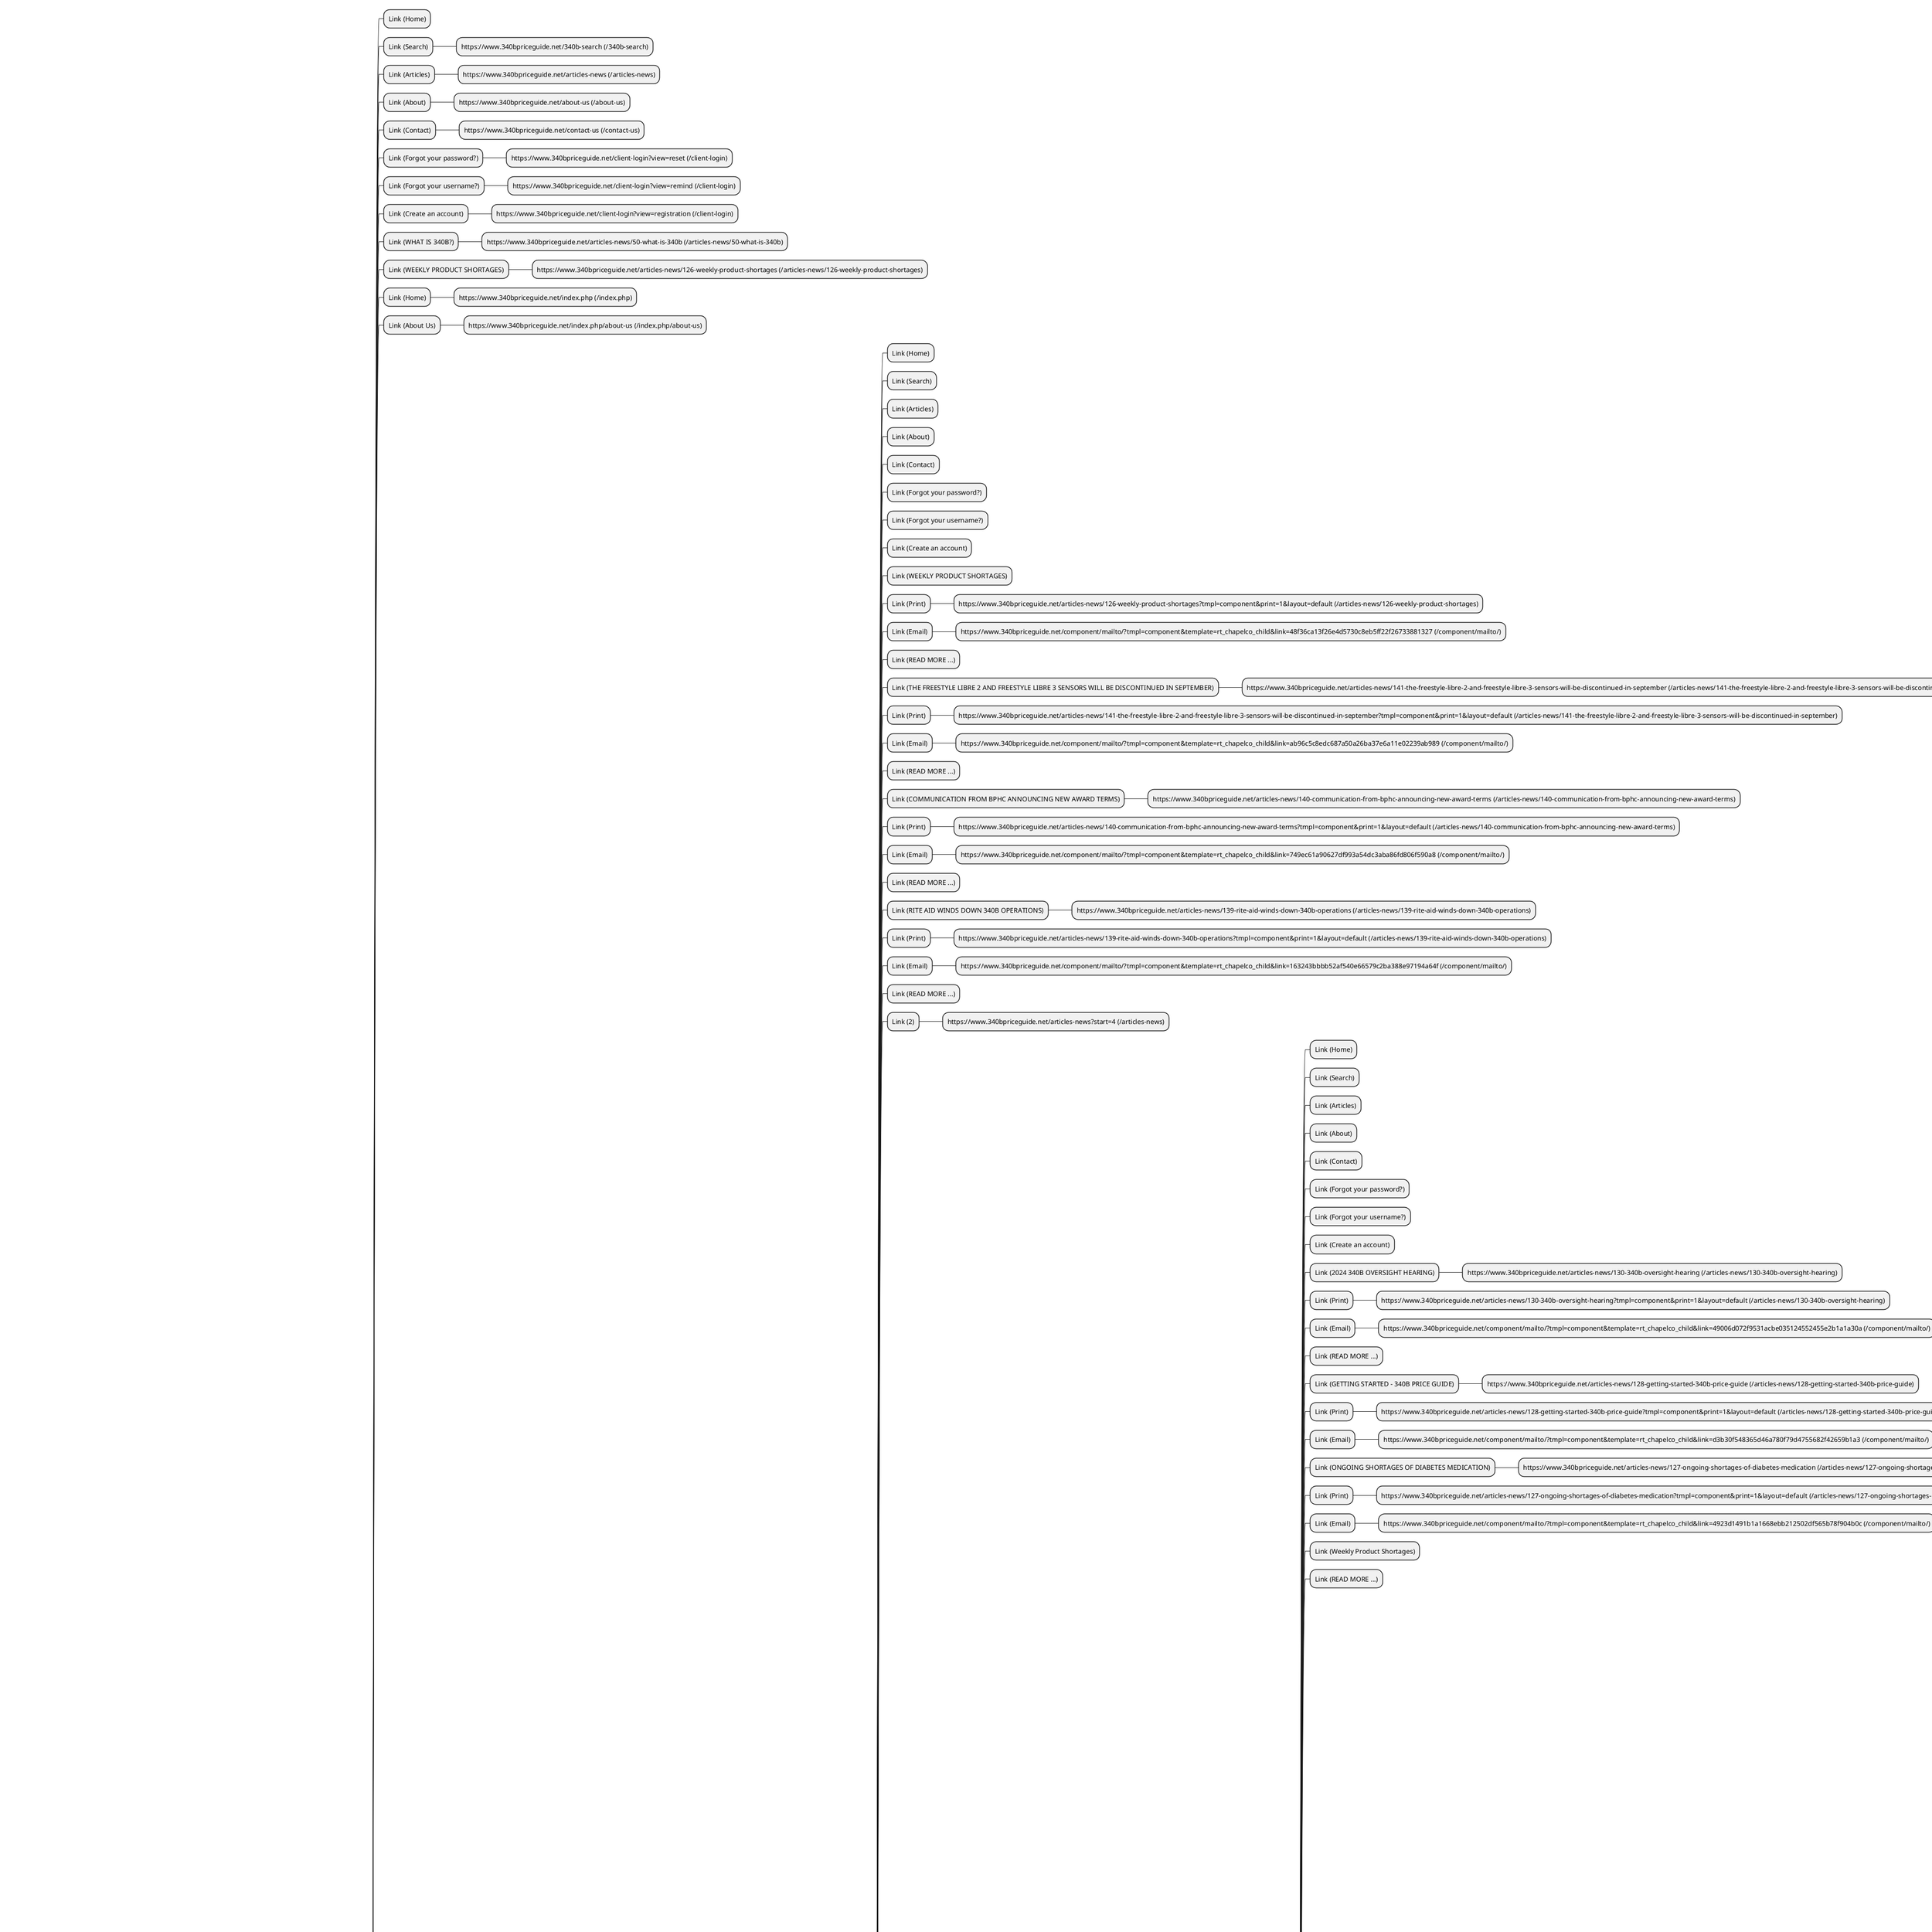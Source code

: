@startmindmap
* 340B Price Guide
** Home - 340B Price Guide (/) [[screenshots\35eceb47db2ee92eb53c9b97c1865c14.png]]
*** Link (Home)
*** Link (Search)
**** https://www.340bpriceguide.net/340b-search (/340b-search)
*** Link (Articles)
**** https://www.340bpriceguide.net/articles-news (/articles-news)
*** Link (About)
**** https://www.340bpriceguide.net/about-us (/about-us)
*** Link (Contact)
**** https://www.340bpriceguide.net/contact-us (/contact-us)
*** Link (Forgot your password?)
**** https://www.340bpriceguide.net/client-login?view=reset (/client-login)
*** Link (Forgot your username?)
**** https://www.340bpriceguide.net/client-login?view=remind (/client-login)
*** Link (Create an account)
**** https://www.340bpriceguide.net/client-login?view=registration (/client-login)
*** Link (WHAT IS 340B?)
**** https://www.340bpriceguide.net/articles-news/50-what-is-340b (/articles-news/50-what-is-340b)
*** Link (WEEKLY PRODUCT SHORTAGES)
**** https://www.340bpriceguide.net/articles-news/126-weekly-product-shortages (/articles-news/126-weekly-product-shortages)
*** Link (Home)
**** https://www.340bpriceguide.net/index.php (/index.php)
*** Link (About Us)
**** https://www.340bpriceguide.net/index.php/about-us (/index.php/about-us)
*** Link (Articles & News)
**** Articles and News - 340B Price Guide (/index.php/articles-news) [[screenshots\60196bcdc6b39043c1482eb75852ac8d.png]]
***** Link (Home)
***** Link (Search)
***** Link (Articles)
***** Link (About)
***** Link (Contact)
***** Link (Forgot your password?)
***** Link (Forgot your username?)
***** Link (Create an account)
***** Link (WEEKLY PRODUCT SHORTAGES)
***** Link (Print)
****** https://www.340bpriceguide.net/articles-news/126-weekly-product-shortages?tmpl=component&print=1&layout=default (/articles-news/126-weekly-product-shortages)
***** Link (Email)
****** https://www.340bpriceguide.net/component/mailto/?tmpl=component&template=rt_chapelco_child&link=48f36ca13f26e4d5730c8eb5ff22f26733881327 (/component/mailto/)
***** Link (READ MORE ...)
***** Link (THE FREESTYLE LIBRE 2 AND FREESTYLE LIBRE 3 SENSORS WILL BE DISCONTINUED IN SEPTEMBER)
****** https://www.340bpriceguide.net/articles-news/141-the-freestyle-libre-2-and-freestyle-libre-3-sensors-will-be-discontinued-in-september (/articles-news/141-the-freestyle-libre-2-and-freestyle-libre-3-sensors-will-be-discontinued-in-september)
***** Link (Print)
****** https://www.340bpriceguide.net/articles-news/141-the-freestyle-libre-2-and-freestyle-libre-3-sensors-will-be-discontinued-in-september?tmpl=component&print=1&layout=default (/articles-news/141-the-freestyle-libre-2-and-freestyle-libre-3-sensors-will-be-discontinued-in-september)
***** Link (Email)
****** https://www.340bpriceguide.net/component/mailto/?tmpl=component&template=rt_chapelco_child&link=ab96c5c8edc687a50a26ba37e6a11e02239ab989 (/component/mailto/)
***** Link (READ MORE ...)
***** Link (COMMUNICATION FROM BPHC ANNOUNCING NEW AWARD TERMS)
****** https://www.340bpriceguide.net/articles-news/140-communication-from-bphc-announcing-new-award-terms (/articles-news/140-communication-from-bphc-announcing-new-award-terms)
***** Link (Print)
****** https://www.340bpriceguide.net/articles-news/140-communication-from-bphc-announcing-new-award-terms?tmpl=component&print=1&layout=default (/articles-news/140-communication-from-bphc-announcing-new-award-terms)
***** Link (Email)
****** https://www.340bpriceguide.net/component/mailto/?tmpl=component&template=rt_chapelco_child&link=749ec61a90627df993a54dc3aba86fd806f590a8 (/component/mailto/)
***** Link (READ MORE ...)
***** Link (RITE AID WINDS DOWN 340B OPERATIONS)
****** https://www.340bpriceguide.net/articles-news/139-rite-aid-winds-down-340b-operations (/articles-news/139-rite-aid-winds-down-340b-operations)
***** Link (Print)
****** https://www.340bpriceguide.net/articles-news/139-rite-aid-winds-down-340b-operations?tmpl=component&print=1&layout=default (/articles-news/139-rite-aid-winds-down-340b-operations)
***** Link (Email)
****** https://www.340bpriceguide.net/component/mailto/?tmpl=component&template=rt_chapelco_child&link=163243bbbb52af540e66579c2ba388e97194a64f (/component/mailto/)
***** Link (READ MORE ...)
***** Link (2)
****** https://www.340bpriceguide.net/articles-news?start=4 (/articles-news)
***** Link (3)
****** Articles and News - 340B Price Guide (/articles-news) [[screenshots\70c12dfea9c4bb03a97cc0c54cd7ba2e.png]]
******* Link (Home)
******* Link (Search)
******* Link (Articles)
******* Link (About)
******* Link (Contact)
******* Link (Forgot your password?)
******* Link (Forgot your username?)
******* Link (Create an account)
******* Link (2024 340B OVERSIGHT HEARING)
******** https://www.340bpriceguide.net/articles-news/130-340b-oversight-hearing (/articles-news/130-340b-oversight-hearing)
******* Link (Print)
******** https://www.340bpriceguide.net/articles-news/130-340b-oversight-hearing?tmpl=component&print=1&layout=default (/articles-news/130-340b-oversight-hearing)
******* Link (Email)
******** https://www.340bpriceguide.net/component/mailto/?tmpl=component&template=rt_chapelco_child&link=49006d072f9531acbe035124552455e2b1a1a30a (/component/mailto/)
******* Link (READ MORE ...)
******* Link (GETTING STARTED - 340B PRICE GUIDE)
******** https://www.340bpriceguide.net/articles-news/128-getting-started-340b-price-guide (/articles-news/128-getting-started-340b-price-guide)
******* Link (Print)
******** https://www.340bpriceguide.net/articles-news/128-getting-started-340b-price-guide?tmpl=component&print=1&layout=default (/articles-news/128-getting-started-340b-price-guide)
******* Link (Email)
******** https://www.340bpriceguide.net/component/mailto/?tmpl=component&template=rt_chapelco_child&link=d3b30f548365d46a780f79d4755682f42659b1a3 (/component/mailto/)
******* Link (ONGOING SHORTAGES OF DIABETES MEDICATION)
******** https://www.340bpriceguide.net/articles-news/127-ongoing-shortages-of-diabetes-medication (/articles-news/127-ongoing-shortages-of-diabetes-medication)
******* Link (Print)
******** https://www.340bpriceguide.net/articles-news/127-ongoing-shortages-of-diabetes-medication?tmpl=component&print=1&layout=default (/articles-news/127-ongoing-shortages-of-diabetes-medication)
******* Link (Email)
******** https://www.340bpriceguide.net/component/mailto/?tmpl=component&template=rt_chapelco_child&link=4923d1491b1a1668ebb212502df565b78f904b0c (/component/mailto/)
******* Link (Weekly Product Shortages)
******* Link (READ MORE ...)
******* Link (BASAGLAR NO LONGER COVERED THROUGH PACIFIC SOURCE AND TRILLIUM.)
******** Basaglar no longer covered through Pacific Source and Trillium. - 340B Price Guide (/articles-news/125-basaglar-no-longer-be-covered-through-pacific-source) [[screenshots\65c0986f562385e0ead5ff491b44e423.png]]
********* Link (Home)
********* Link (Search)
********* Link (Articles)
********* Link (About)
********* Link (Contact)
********* Link (Forgot your password?)
********* Link (Forgot your username?)
********* Link (Create an account)
********* Link (BASAGLAR NO LONGER COVERED THROUGH PACIFIC SOURCE AND TRILLIUM.)
********* Link (Print)
********** Basaglar no longer covered through Pacific Source and Trillium. - 340B Price Guide (/articles-news/125-basaglar-no-longer-be-covered-through-pacific-source) [[screenshots\783287254b3d0058247e85dfae4f4a4d.png]]
*********** Link (Basaglar no longer covered through Pacific Source and Trillium.)
*********** Link (Print)
********* Link (Email)
********** 340B Price Guide (/component/mailto/) [[screenshots\93583a54e8fed375c1f7cac1bab054c8.png]]
*********** Button: Send
*********** Button: Cancel
********* Link (Home)
********* Link (About Us)
********* Link (Articles & News)
********* Link (Contact Us)
********** Contact Us - 340B Price Guide (/index.php/contact-us) [[screenshots\8549f052ae54405465fdb32da548f706.png]]
*********** Link (Home)
*********** Link (Search)
*********** Link (Articles)
*********** Link (About)
*********** Link (Contact)
*********** Link (Forgot your password?)
*********** Link (Forgot your username?)
*********** Link (Create an account)
*********** Link (Print)
************ Contact Us - 340B Price Guide (/contact-us) [[screenshots\2f184cb745a6d17a87c3305b69123a1c.png]]
************* Link (Print)
*********** Link (Email)
************ 340B Price Guide (/component/mailto/) [[screenshots\ab1c36a351cf559c5f771b8f61abf9ae.png]]
************* Button: Send
************* Button: Cancel
*********** Link (Home)
*********** Link (About Us)
*********** Link (Articles & News)
*********** Link (Contact Us)
*********** Link (TOP)
*********** Button: Sign up / Sign in
*********** Button: Go
********* Link (TOP)
********* Button: Sign up / Sign in
********* Button: Go
******* Link (Print)
******* Link (Email)
******* Link (READ MORE ...)
******* Link (Start)
******* Link (Prev)
******* Link (1)
******* Link (2)
******* Link (4)
******** Articles and News - 340B Price Guide (/articles-news) [[screenshots\8ce6de17ce123da6b8f6e62d2f4380c0.png]]
********* Link (Home)
********* Link (Search)
********* Link (Articles)
********* Link (About)
********* Link (Contact)
********* Link (Forgot your password?)
********* Link (Forgot your username?)
********* Link (Create an account)
********* Link (HEALTH CENTERS MOVE TO DISMISS CHALLENGE TO CONTRACT PHARMACY LAW)
********** Health Centers Move to Dismiss Challenge to Contract Pharmacy Law - 340B Price Guide (/articles-news/123-health-centers-move-to-dismiss-challenge-to-contract-pharmacy-law) [[screenshots\79821a1db08d3615eafee02c974afcd4.png]]
*********** Link (Home)
*********** Link (Search)
*********** Link (Articles)
*********** Link (About)
*********** Link (Contact)
*********** Link (Forgot your password?)
*********** Link (Forgot your username?)
*********** Link (Create an account)
*********** Link (HEALTH CENTERS MOVE TO DISMISS CHALLENGE TO CONTRACT PHARMACY LAW)
*********** Link (Print)
************ Health Centers Move to Dismiss Challenge to Contract Pharmacy Law - 340B Price Guide (/articles-news/123-health-centers-move-to-dismiss-challenge-to-contract-pharmacy-law) [[screenshots\08fd81e47f5390f911f1dd132ce00bcb.png]]
************* Link (Health Centers Move to Dismiss Challenge to Contract Pharmacy Law)
************* Link (Print)
*********** Link (Email)
************ 340B Price Guide (/component/mailto/) [[screenshots\b662be141063cdc8efbbdcf4ffa94429.png]]
************* Button: Send
************* Button: Cancel
*********** Link (Home)
*********** Link (About Us)
*********** Link (Articles & News)
*********** Link (Contact Us)
*********** Link (TOP)
*********** Button: Sign up / Sign in
*********** Button: Go
********* Link (Print)
********* Link (Email)
********* Link (READ MORE ...)
********* Link (GSK TO DISCONTINUE BRANDED FLOVENT)
********** GSK to Discontinue Branded Flovent - 340B Price Guide (/articles-news/121-gsk-to-discontinue-branded-flovent) [[screenshots\2423aaa1559fbe867f2040061107cfcf.png]]
*********** Link (Home)
*********** Link (Search)
*********** Link (Articles)
*********** Link (About)
*********** Link (Contact)
*********** Link (Forgot your password?)
*********** Link (Forgot your username?)
*********** Link (Create an account)
*********** Link (GSK TO DISCONTINUE BRANDED FLOVENT)
*********** Link (Print)
************ GSK to Discontinue Branded Flovent - 340B Price Guide (/articles-news/121-gsk-to-discontinue-branded-flovent) [[screenshots\7433364aaf83c3bedb5af1bd408a856d.png]]
************* Link (GSK to Discontinue Branded Flovent)
************* Link (Print)
*********** Link (Email)
************ 340B Price Guide (/component/mailto/) [[screenshots\e807f266fb781fb321d9e02d977036f1.png]]
************* Button: Send
************* Button: Cancel
*********** Link (Home)
*********** Link (About Us)
*********** Link (Articles & News)
*********** Link (Contact Us)
*********** Link (TOP)
*********** Button: Sign up / Sign in
*********** Button: Go
********* Link (Print)
********* Link (Email)
********* Link (READ MORE ...)
********* Link (RITE AID CORP. ANNOUNCES CLOSURE OF OREGON PHARMACIES)
********** Rite Aid Corp. Announces Closure of Oregon Pharmacies - 340B Price Guide (/articles-news/120-rite-aid-corp-announces-closure-of-oregon-pharmacies) [[screenshots\3e34a71402b864822e41616d51ea663a.png]]
*********** Link (Home)
*********** Link (Search)
*********** Link (Articles)
*********** Link (About)
*********** Link (Contact)
*********** Link (Forgot your password?)
*********** Link (Forgot your username?)
*********** Link (Create an account)
*********** Link (RITE AID CORP. ANNOUNCES CLOSURE OF OREGON PHARMACIES)
*********** Link (Print)
************ Rite Aid Corp. Announces Closure of Oregon Pharmacies - 340B Price Guide (/articles-news/120-rite-aid-corp-announces-closure-of-oregon-pharmacies) [[screenshots\f4f58a36663b209255a255a4c409d58e.png]]
************* Link (Rite Aid Corp. Announces Closure of Oregon Pharmacies)
************* Link (Print)
*********** Link (Email)
************ 340B Price Guide (/component/mailto/) [[screenshots\f60d388f91a7adfc8e0dcd84d53d5c68.png]]
************* Button: Send
************* Button: Cancel
*********** Link (Home)
*********** Link (About Us)
*********** Link (Articles & News)
*********** Link (Contact Us)
*********** Link (TOP)
*********** Button: Sign up / Sign in
*********** Button: Go
********* Link (Print)
********* Link (Email)
********* Link (READ MORE ...)
********* Link (ELI LILLY FORCED TO REMOVE RESTRICTIONS)
********** Eli Lilly Forced To Remove Restrictions - 340B Price Guide (/articles-news/119-eli-lilly-forced-to-remove-restrictions) [[screenshots\a756dbe0c914d1b2775e471536bdfa51.png]]
*********** Link (Home)
*********** Link (Search)
*********** Link (Articles)
*********** Link (About)
*********** Link (Contact)
*********** Link (Forgot your password?)
*********** Link (Forgot your username?)
*********** Link (Create an account)
*********** Link (ELI LILLY FORCED TO REMOVE RESTRICTIONS)
*********** Link (Print)
************ Eli Lilly Forced To Remove Restrictions - 340B Price Guide (/articles-news/119-eli-lilly-forced-to-remove-restrictions) [[screenshots\3b29e4270cdf3254a135453d420144ea.png]]
************* Link (Eli Lilly Forced To Remove Restrictions)
************* Link (Print)
*********** Link (Email)
************ 340B Price Guide (/component/mailto/) [[screenshots\f22e3c20f65f0286a30c2e77467899f4.png]]
************* Button: Send
************* Button: Cancel
*********** Link (Home)
*********** Link (About Us)
*********** Link (Articles & News)
*********** Link (Contact Us)
*********** Link (TOP)
*********** Button: Sign up / Sign in
*********** Button: Go
********* Link (Print)
********* Link (Email)
********* Link (READ MORE ...)
********* Link (Start)
********* Link (Prev)
********* Link (1)
********* Link (2)
********* Link (3)
********* Link (5)
********** Articles and News - 340B Price Guide (/articles-news) [[screenshots\32e5997e6ee0b8af25add1384296e4e3.png]]
*********** Link (Home)
*********** Link (Search)
*********** Link (Articles)
*********** Link (About)
*********** Link (Contact)
*********** Link (Forgot your password?)
*********** Link (Forgot your username?)
*********** Link (Create an account)
*********** Link (NOVO NORDISK WILL DISCONTINUE LEVEMIR)
************ Novo Nordisk will discontinue Levemir - 340B Price Guide (/articles-news/118-novo-nordisk-will-discontinue-levemir) [[screenshots\c73908edb0899c397a3dec97786aea1b.png]]
************* Link (Home)
************* Link (Search)
************* Link (Articles)
************* Link (About)
************* Link (Contact)
************* Link (Forgot your password?)
************* Link (Forgot your username?)
************* Link (Create an account)
************* Link (NOVO NORDISK WILL DISCONTINUE LEVEMIR)
************* Link (Print)
************** Novo Nordisk will discontinue Levemir - 340B Price Guide (/articles-news/118-novo-nordisk-will-discontinue-levemir) [[screenshots\a4704f6743f034b1010242061d666523.png]]
*************** Link (Novo Nordisk will discontinue Levemir)
*************** Link (Print)
************* Link (Email)
************** 340B Price Guide (/component/mailto/) [[screenshots\8d449c96d8cc101e82f34d07644832fd.png]]
*************** Button: Send
*************** Button: Cancel
************* Link (Home)
************* Link (About Us)
************* Link (Articles & News)
************* Link (Contact Us)
************* Link (TOP)
************* Button: Sign up / Sign in
************* Button: Go
*********** Link (Print)
*********** Link (Email)
*********** Link (READ MORE ...)
*********** Link (JUDGE STRIKES DOWN HRSA 340B PATIENT DEFINITION)
************ Judge Strikes Down HRSA 340B Patient Definition - 340B Price Guide (/articles-news/114-judge-strikes-down-hrsa-340b-patient-definition) [[screenshots\4847e42b391b187ba5a32fde4d5a9689.png]]
************* Link (Home)
************* Link (Search)
************* Link (Articles)
************* Link (About)
************* Link (Contact)
************* Link (Forgot your password?)
************* Link (Forgot your username?)
************* Link (Create an account)
************* Link (JUDGE STRIKES DOWN HRSA 340B PATIENT DEFINITION)
************* Link (Print)
************** Judge Strikes Down HRSA 340B Patient Definition - 340B Price Guide (/articles-news/114-judge-strikes-down-hrsa-340b-patient-definition) [[screenshots\91f2dd5fd7dc057438d72f979f3fe887.png]]
*************** Link (Judge Strikes Down HRSA 340B Patient Definition)
*************** Link (Print)
************* Link (Email)
************** 340B Price Guide (/component/mailto/) [[screenshots\442b803fe71841e93e0b2e495fd106f0.png]]
*************** Button: Send
*************** Button: Cancel
************* Link (Home)
************* Link (About Us)
************* Link (Articles & News)
************* Link (Contact Us)
************* Link (TOP)
************* Button: Sign up / Sign in
************* Button: Go
*********** Link (Print)
*********** Link (Email)
*********** Link (READ MORE ...)
*********** Link (WHAT IS 340B?)
*********** Link (Print)
************ What is 340B? - 340B Price Guide (/articles-news/50-what-is-340b) [[screenshots\7db24ddc183856b4ee5aec6f9150921b.png]]
************* Link (What is 340B?)
************* Link (Print)
*********** Link (Email)
************ 340B Price Guide (/component/mailto/) [[screenshots\964e28a2f5c05e21484b4f00d05381da.png]]
************* Button: Send
************* Button: Cancel
*********** Link (READ MORE ...)
*********** Link (MEDICATIONS TO TREAT OBESITY: WHAT IS AVAILABLE?)
************ Medications to Treat Obesity: What is Available? - 340B Price Guide (/articles-news/70-medications-to-treat-obesity-what-is-available) [[screenshots\2a2bace762a1cbbae654d8383107e2cd.png]]
************* Link (Home)
************* Link (Search)
************* Link (Articles)
************* Link (About)
************* Link (Contact)
************* Link (Forgot your password?)
************* Link (Forgot your username?)
************* Link (Create an account)
************* Link (MEDICATIONS TO TREAT OBESITY: WHAT IS AVAILABLE?)
************* Link (Print)
************** Medications to Treat Obesity: What is Available? - 340B Price Guide (/articles-news/70-medications-to-treat-obesity-what-is-available) [[screenshots\b3fadd37b3593c1aadc4f3b6221966ad.png]]
*************** Link (Medications to Treat Obesity: What is Available?)
*************** Link (Print)
************* Link (Email)
************** 340B Price Guide (/component/mailto/) [[screenshots\9b9c8d0bb926d2def4051e37386a9360.png]]
*************** Button: Send
*************** Button: Cancel
************* Link (Home)
************* Link (About Us)
************* Link (Articles & News)
************* Link (Contact Us)
************* Link (TOP)
************* Button: Sign up / Sign in
************* Button: Go
*********** Link (Print)
*********** Link (Email)
*********** Link (READ MORE ...)
*********** Link (Start)
*********** Link (Prev)
*********** Link (1)
*********** Link (2)
*********** Link (3)
*********** Link (4)
*********** Link (6)
************ Articles and News - 340B Price Guide (/articles-news) [[screenshots\4dd87d63930fce8d24f7c35186f9c8f6.png]]
************* Link (Home)
************* Link (Search)
************* Link (Articles)
************* Link (About)
************* Link (Contact)
************* Link (Forgot your password?)
************* Link (Forgot your username?)
************* Link (Create an account)
************* Link (340B REGISTRATION PERIODS)
************** 340B Registration Periods - 340B Price Guide (/articles-news/13-340b-registration-period) [[screenshots\03b0be80aeb2ed1b6e239e2862b4c914.png]]
*************** Link (Home)
*************** Link (Search)
*************** Link (Articles)
*************** Link (About)
*************** Link (Contact)
*************** Link (Forgot your password?)
*************** Link (Forgot your username?)
*************** Link (Create an account)
*************** Link (340B REGISTRATION PERIODS)
*************** Link (Print)
**************** 340B Registration Periods - 340B Price Guide (/articles-news/13-340b-registration-period) [[screenshots\f0c368c86891f4356f72718a034f12e4.png]]
***************** Link (340B Registration Periods)
***************** Link (Print)
*************** Link (Email)
**************** 340B Price Guide (/component/mailto/) [[screenshots\b0a3269b77cbf89d22187dff10c8dc40.png]]
***************** Button: Send
***************** Button: Cancel
*************** Link (Home)
*************** Link (About Us)
*************** Link (Articles & News)
*************** Link (Contact Us)
*************** Link (TOP)
*************** Button: Sign up / Sign in
*************** Button: Go
************* Link (Print)
************* Link (Email)
************* Link (READ MORE ...)
************* Link (Start)
************* Link (Prev)
************* Link (1)
************* Link (2)
************* Link (3)
************* Link (4)
************* Link (5)
************* Link (Home)
************* Link (About Us)
************* Link (Articles & News)
************* Link (Contact Us)
************* Link (TOP)
************* Button: Sign up / Sign in
************* Button: Go
*********** Link (Next)
*********** Link (End)
*********** Link (340B Registration Periods)
*********** Link (Home)
*********** Link (About Us)
*********** Link (Articles & News)
*********** Link (Contact Us)
*********** Link (TOP)
*********** Button: Sign up / Sign in
*********** Button: Go
********* Link (6)
********* Link (Next)
********* Link (End)
********* Link (Novo Nordisk will discontinue Levemir)
********* Link (Judge Strikes Down HRSA 340B Patient Definition)
********* Link (What is 340B?)
********* Link (Medications to Treat Obesity: What is Available?)
********* Link (Home)
********* Link (About Us)
********* Link (Articles & News)
********* Link (Contact Us)
********* Link (TOP)
********* Button: Sign up / Sign in
********* Button: Go
******* Link (5)
******* Link (6)
******* Link (Next)
******* Link (End)
******* Link (Health Centers Move to Dismiss Challenge to Contract Pharmacy Law)
******* Link (GSK to Discontinue Branded Flovent)
******* Link (Rite Aid Corp. Announces Closure of Oregon Pharmacies)
******* Link (Eli Lilly Forced To Remove Restrictions)
******* Link (Home)
******* Link (About Us)
******* Link (Articles & News)
******* Link (Contact Us)
******* Link (TOP)
******* Button: Sign up / Sign in
******* Button: Go
***** Link (4)
***** Link (5)
***** Link (6)
***** Link (Next)
***** Link (End)
***** Link (Continued Brand Name Victoza Shortages)
****** Continued Brand Name Victoza Shortages - 340B Price Guide (/articles-news/138-continued-brand-name-victoza-shortages) [[screenshots\4b910696fc3b1abab2d7396e0e087b9c.png]]
******* Link (Home)
******* Link (Search)
******* Link (Articles)
******* Link (About)
******* Link (Contact)
******* Link (Forgot your password?)
******* Link (Forgot your username?)
******* Link (Create an account)
******* Link (CONTINUED BRAND NAME VICTOZA SHORTAGES)
******* Link (Print)
******** Continued Brand Name Victoza Shortages - 340B Price Guide (/articles-news/138-continued-brand-name-victoza-shortages) [[screenshots\f07059c46165cdb537fb5e54de644ffa.png]]
********* Link (Continued Brand Name Victoza Shortages)
********* Link (Print)
******* Link (Email)
******** 340B Price Guide (/component/mailto/) [[screenshots\a93474524452ea11a943b24b0bae7d80.png]]
********* Button: Send
********* Button: Cancel
******* Link (Home)
******* Link (About Us)
******* Link (Articles & News)
******* Link (Contact Us)
******* Link (TOP)
******* Button: Sign up / Sign in
******* Button: Go
***** Link (Weekly Update Episode 1: President Trump Healthcare Executive Order)
****** Weekly Update Episode 1: President Trump Healthcare Executive Order - 340B Price Guide (/articles-news/133-weekly-update-episode-1-president-trump-healthcare-executive-order) [[screenshots\a3f29d6feeb2955f0d4ead39bf0a1bff.png]]
******* Link (Home)
******* Link (Search)
******* Link (Articles)
******* Link (About)
******* Link (Contact)
******* Link (Forgot your password?)
******* Link (Forgot your username?)
******* Link (Create an account)
******* Link (WEEKLY UPDATE EPISODE 1: PRESIDENT TRUMP HEALTHCARE EXECUTIVE ORDER)
******* Link (Print)
******** Weekly Update Episode 1: President Trump Healthcare Executive Order - 340B Price Guide (/articles-news/133-weekly-update-episode-1-president-trump-healthcare-executive-order) [[screenshots\2c4a10279c6d85283be51cc43a3a43e8.png]]
********* Link (Weekly Update Episode 1: President Trump Healthcare Executive Order)
********* Link (Print)
******* Link (Email)
******** 340B Price Guide (/component/mailto/) [[screenshots\95e2a641a6c84d8725191fdb15a8e3e4.png]]
********* Button: Send
********* Button: Cancel
******* Link (Home)
******* Link (About Us)
******* Link (Articles & News)
******* Link (Contact Us)
******* Link (TOP)
******* Button: Sign up / Sign in
******* Button: Go
***** Link (Rite Aid halts dispensing GLP1 agonists (Ozempic/Trulicity/Victoza))
****** Rite Aid halts dispensing GLP1 agonists (Ozempic/Trulicity/Victoza) - 340B Price Guide (/articles-news/134-rite-aid-is-halts-dispensing-glp1-agonists-ozempic-trulicity-victoza) [[screenshots\6eda6a1ef39e8141dcbaf374d76c8a86.png]]
******* Link (Home)
******* Link (Search)
******* Link (Articles)
******* Link (About)
******* Link (Contact)
******* Link (Forgot your password?)
******* Link (Forgot your username?)
******* Link (Create an account)
******* Link (RITE AID HALTS DISPENSING GLP1 AGONISTS (OZEMPIC/TRULICITY/VICTOZA))
******* Link (Print)
******** Rite Aid halts dispensing GLP1 agonists (Ozempic/Trulicity/Victoza) - 340B Price Guide (/articles-news/134-rite-aid-is-halts-dispensing-glp1-agonists-ozempic-trulicity-victoza) [[screenshots\a37c26c5620f43f430df597f606e4247.png]]
********* Link (Rite Aid halts dispensing GLP1 agonists (Ozempic/Trulicity/Victoza))
********* Link (Print)
******* Link (Email)
******** 340B Price Guide (/component/mailto/) [[screenshots\9b2cd62370acd28a1c1476eac4b7b47e.png]]
********* Button: Send
********* Button: Cancel
******* Link (Home)
******* Link (About Us)
******* Link (Articles & News)
******* Link (Contact Us)
******* Link (TOP)
******* Button: Sign up / Sign in
******* Button: Go
***** Link (Mobile App - How to Use)
****** Mobile App - How to Use - 340B Price Guide (/articles-news/132-mobile-app-how-to-use) [[screenshots\b8f07ff757d95c0744b3cf044d5f0804.png]]
******* Link (Home)
******* Link (Search)
******* Link (Articles)
******* Link (About)
******* Link (Contact)
******* Link (Forgot your password?)
******* Link (Forgot your username?)
******* Link (Create an account)
******* Link (MOBILE APP - HOW TO USE)
******* Link (Print)
******** Mobile App - How to Use - 340B Price Guide (/articles-news/132-mobile-app-how-to-use) [[screenshots\5e27c4e884f9914f45b698f4cda1fe92.png]]
********* Link (Mobile App - How to Use)
********* Link (Print)
******* Link (Email)
******** 340B Price Guide (/component/mailto/) [[screenshots\eb33befa8f298acbae327d1ef07d37f3.png]]
********* Button: Send
********* Button: Cancel
******* Link (Home)
******* Link (About Us)
******* Link (Articles & News)
******* Link (Contact Us)
******* Link (TOP)
******* Button: Sign up / Sign in
******* Button: Go
***** Link (Home)
***** Link (About Us)
***** Link (Articles & News)
***** Link (Contact Us)
***** Link (TOP)
***** Button: Sign up / Sign in
***** Button: Go
*** Link (Contact Us)
*** Link (TOP)
*** Button: Sign up / Sign in
*** Button: Go
*** Button: FIND 340B PRICES
@endmindmap